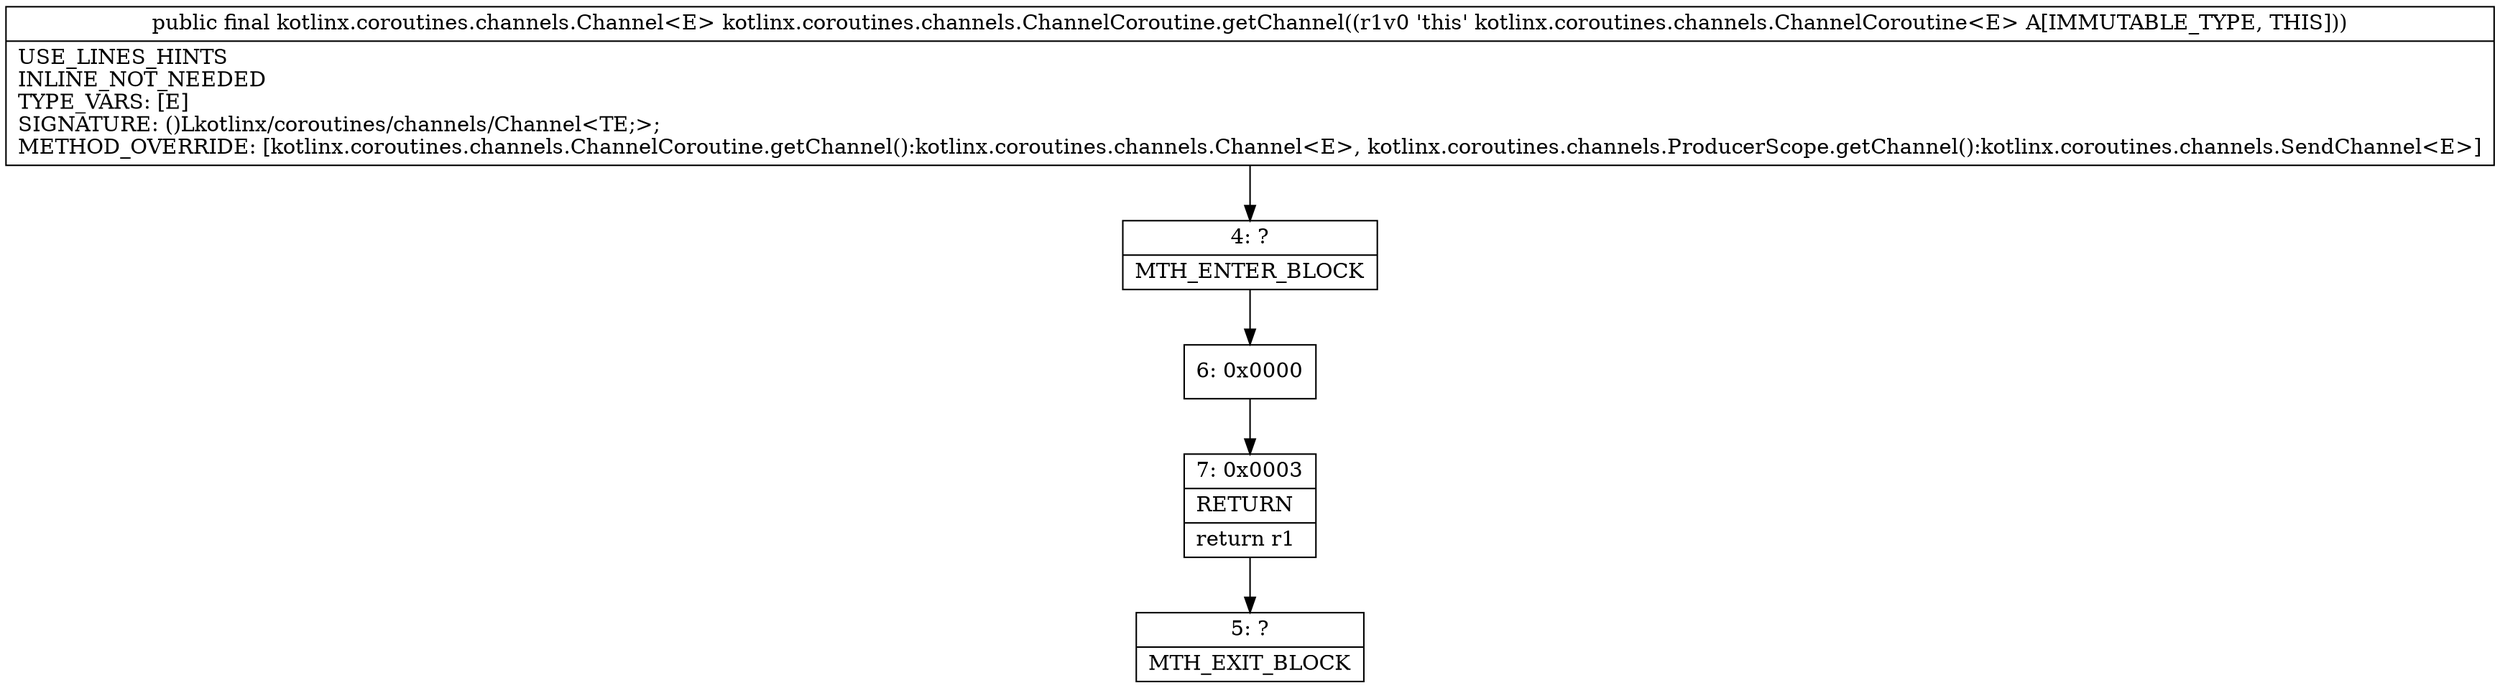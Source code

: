 digraph "CFG forkotlinx.coroutines.channels.ChannelCoroutine.getChannel()Lkotlinx\/coroutines\/channels\/Channel;" {
Node_4 [shape=record,label="{4\:\ ?|MTH_ENTER_BLOCK\l}"];
Node_6 [shape=record,label="{6\:\ 0x0000}"];
Node_7 [shape=record,label="{7\:\ 0x0003|RETURN\l|return r1\l}"];
Node_5 [shape=record,label="{5\:\ ?|MTH_EXIT_BLOCK\l}"];
MethodNode[shape=record,label="{public final kotlinx.coroutines.channels.Channel\<E\> kotlinx.coroutines.channels.ChannelCoroutine.getChannel((r1v0 'this' kotlinx.coroutines.channels.ChannelCoroutine\<E\> A[IMMUTABLE_TYPE, THIS]))  | USE_LINES_HINTS\lINLINE_NOT_NEEDED\lTYPE_VARS: [E]\lSIGNATURE: ()Lkotlinx\/coroutines\/channels\/Channel\<TE;\>;\lMETHOD_OVERRIDE: [kotlinx.coroutines.channels.ChannelCoroutine.getChannel():kotlinx.coroutines.channels.Channel\<E\>, kotlinx.coroutines.channels.ProducerScope.getChannel():kotlinx.coroutines.channels.SendChannel\<E\>]\l}"];
MethodNode -> Node_4;Node_4 -> Node_6;
Node_6 -> Node_7;
Node_7 -> Node_5;
}


